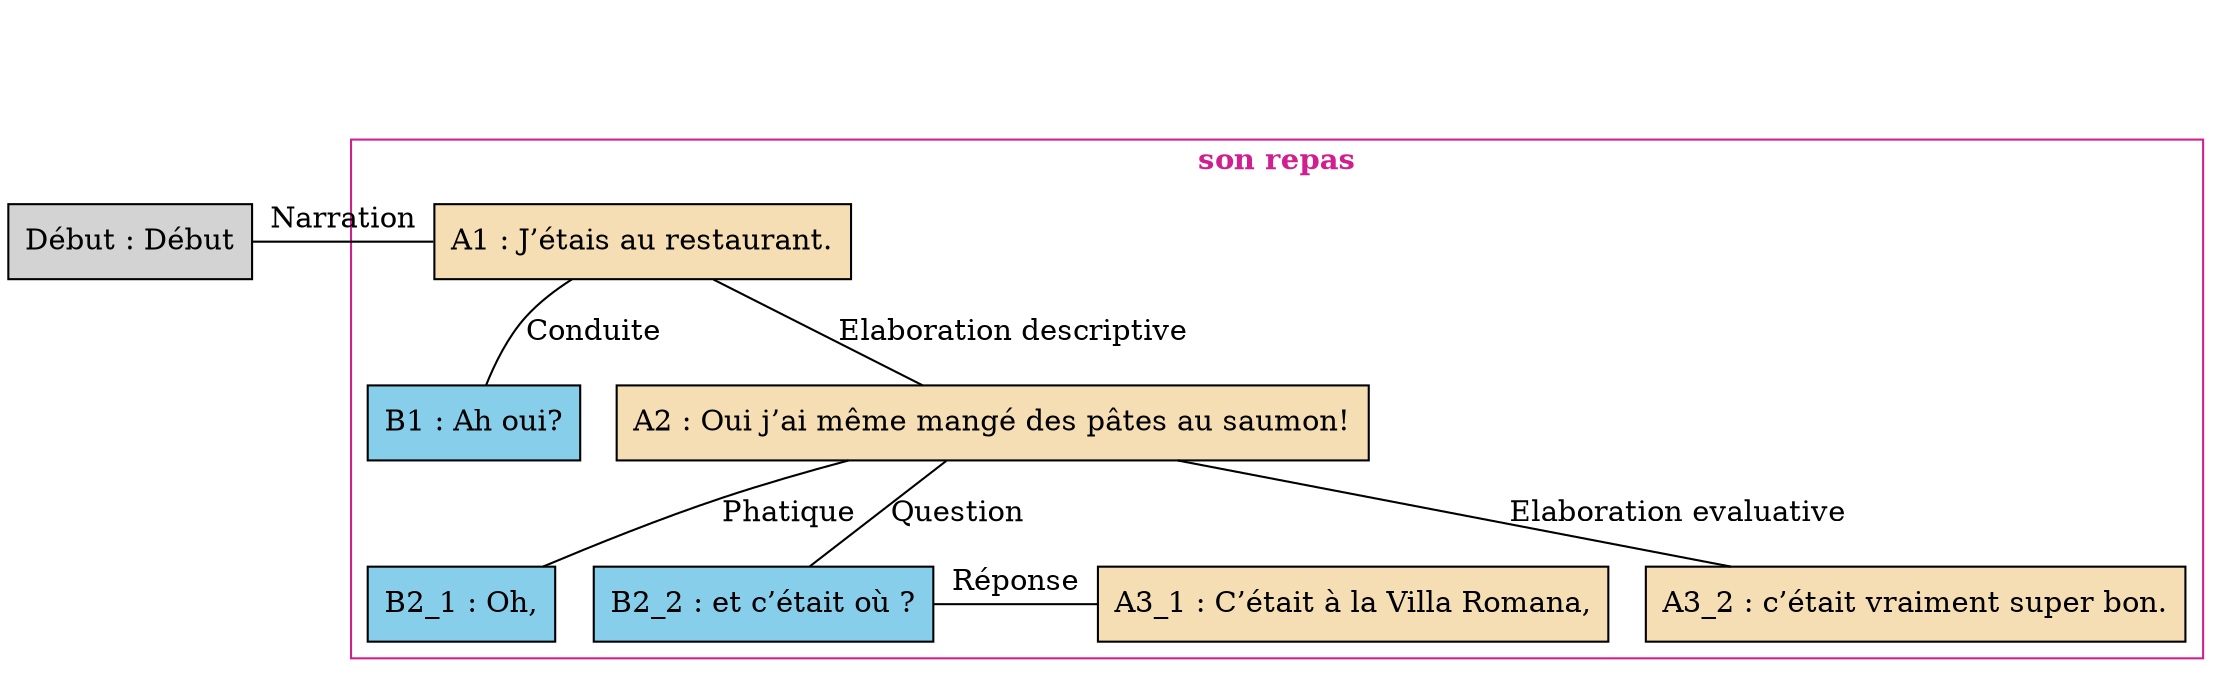 digraph "Bac_a_sable_-_C05" {
	node [shape=box style=filled]
	newrank=true
	zero [style=invis]
	"Début" [label="Début : Début"]
	A1 [label="A1 : J’étais au restaurant." fillcolor=wheat]
	B1 [label="B1 : Ah oui?" fillcolor=skyblue]
	A2 [label="A2 : Oui j’ai même mangé des pâtes au saumon!" fillcolor=wheat]
	B2_1 [label="B2_1 : Oh," fillcolor=skyblue]
	B2_2 [label="B2_2 : et c’était où ?" fillcolor=skyblue]
	A3_1 [label="A3_1 : C’était à la Villa Romana," fillcolor=wheat]
	A3_2 [label="A3_2 : c’était vraiment super bon." fillcolor=wheat]
	zero -> "Début" [label="" style=invis]
	zero -> A1 [style=invis weight=1]
	"Début" -> A1 [label=Narration constraint=false dir=none]
	A1 -> B1 [label=Conduite dir=none weight=2]
	A1 -> A2 [label="Elaboration descriptive" dir=none weight=2]
	A2 -> B2_1 [label=Phatique dir=none weight=2]
	A2 -> B2_2 [label=Question dir=none weight=2]
	A2 -> A3_1 [style=invis weight=1]
	B2_2 -> A3_1 [label="Réponse" constraint=false dir=none]
	A2 -> A3_2 [label="Elaboration evaluative" dir=none weight=2]
	subgraph cluster_0 {
		label=<<B>son repas</B>>
		color=violetred
		fontcolor=violetred
		A1
		B1
		A2
		B2_1
		B2_2
		A3_1
		A3_2
	}
}
